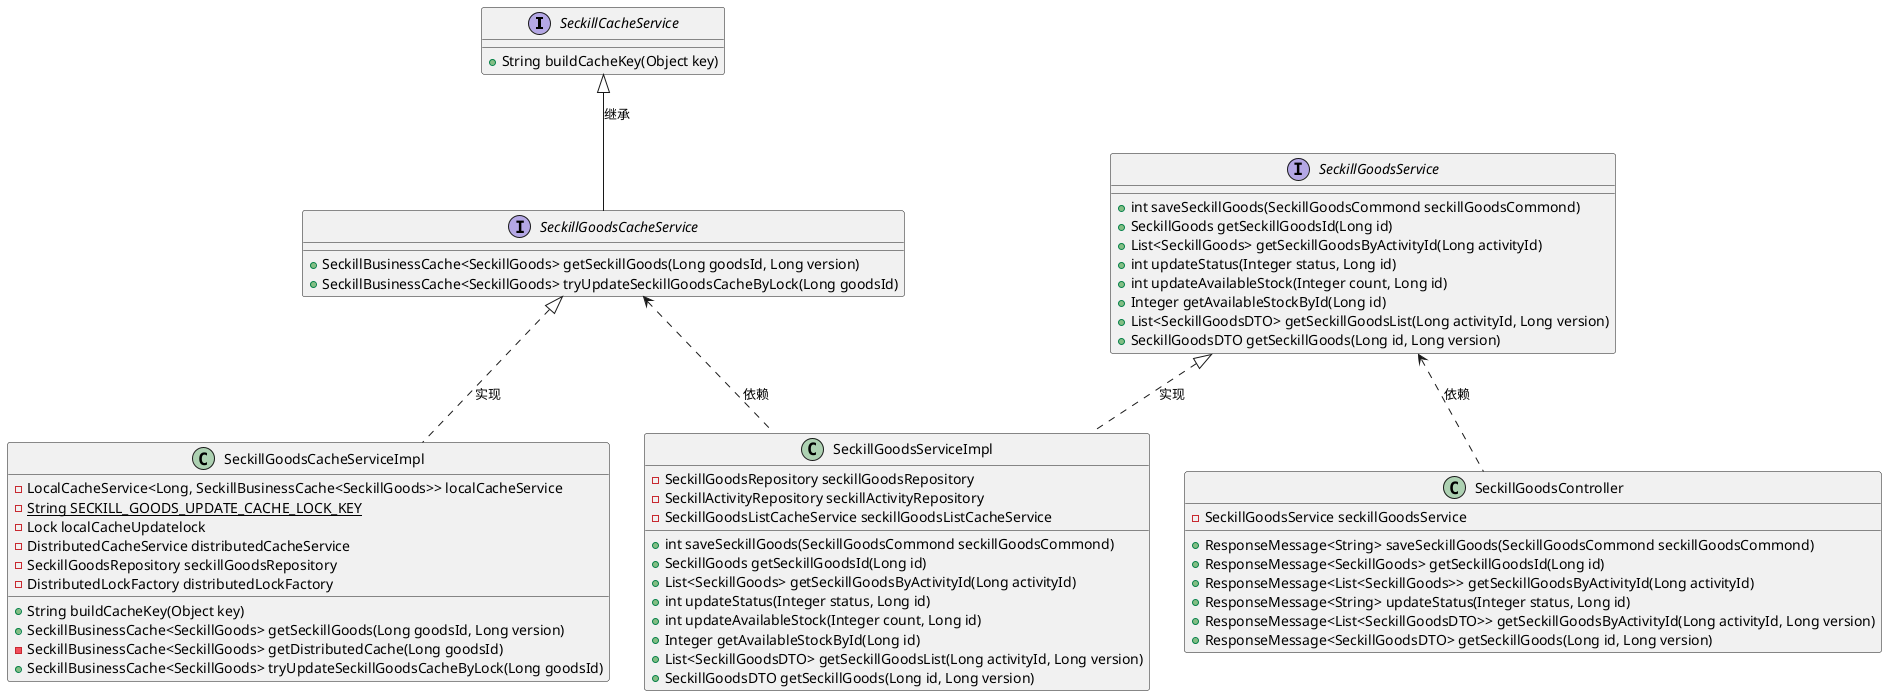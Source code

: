 @startuml
'https://plantuml.com/class-diagram

interface SeckillCacheService{
    + String buildCacheKey(Object key)
}

interface SeckillGoodsCacheService{
    + SeckillBusinessCache<SeckillGoods> getSeckillGoods(Long goodsId, Long version)
    + SeckillBusinessCache<SeckillGoods> tryUpdateSeckillGoodsCacheByLock(Long goodsId)
}

interface SeckillGoodsService{
    + int saveSeckillGoods(SeckillGoodsCommond seckillGoodsCommond)
    + SeckillGoods getSeckillGoodsId(Long id)
    + List<SeckillGoods> getSeckillGoodsByActivityId(Long activityId)
    + int updateStatus(Integer status, Long id)
    + int updateAvailableStock(Integer count, Long id)
    + Integer getAvailableStockById(Long id)
    + List<SeckillGoodsDTO> getSeckillGoodsList(Long activityId, Long version)
    + SeckillGoodsDTO getSeckillGoods(Long id, Long version)
}

class SeckillGoodsCacheServiceImpl{
    - LocalCacheService<Long, SeckillBusinessCache<SeckillGoods>> localCacheService
    - {static} String SECKILL_GOODS_UPDATE_CACHE_LOCK_KEY
    - Lock localCacheUpdatelock
    - DistributedCacheService distributedCacheService
    - SeckillGoodsRepository seckillGoodsRepository
    - DistributedLockFactory distributedLockFactory
    + String buildCacheKey(Object key)
    + SeckillBusinessCache<SeckillGoods> getSeckillGoods(Long goodsId, Long version)
    - SeckillBusinessCache<SeckillGoods> getDistributedCache(Long goodsId)
    + SeckillBusinessCache<SeckillGoods> tryUpdateSeckillGoodsCacheByLock(Long goodsId)
}

class SeckillGoodsServiceImpl{
    - SeckillGoodsRepository seckillGoodsRepository
    - SeckillActivityRepository seckillActivityRepository
    - SeckillGoodsListCacheService seckillGoodsListCacheService
    + int saveSeckillGoods(SeckillGoodsCommond seckillGoodsCommond)
    + SeckillGoods getSeckillGoodsId(Long id)
    + List<SeckillGoods> getSeckillGoodsByActivityId(Long activityId)
    + int updateStatus(Integer status, Long id)
    + int updateAvailableStock(Integer count, Long id)
    + Integer getAvailableStockById(Long id)
    + List<SeckillGoodsDTO> getSeckillGoodsList(Long activityId, Long version)
    + SeckillGoodsDTO getSeckillGoods(Long id, Long version)
}

class SeckillGoodsController{
    - SeckillGoodsService seckillGoodsService
    + ResponseMessage<String> saveSeckillGoods(SeckillGoodsCommond seckillGoodsCommond)
    + ResponseMessage<SeckillGoods> getSeckillGoodsId(Long id)
    + ResponseMessage<List<SeckillGoods>> getSeckillGoodsByActivityId(Long activityId)
    + ResponseMessage<String> updateStatus(Integer status, Long id)
    + ResponseMessage<List<SeckillGoodsDTO>> getSeckillGoodsByActivityId(Long activityId, Long version)
    + ResponseMessage<SeckillGoodsDTO> getSeckillGoods(Long id, Long version)
}

SeckillCacheService <|-- SeckillGoodsCacheService : 继承
SeckillGoodsCacheService <|.. SeckillGoodsCacheServiceImpl : 实现
SeckillGoodsService <|.. SeckillGoodsServiceImpl : 实现
SeckillGoodsCacheService <.. SeckillGoodsServiceImpl : 依赖
SeckillGoodsService <.. SeckillGoodsController : 依赖
@enduml